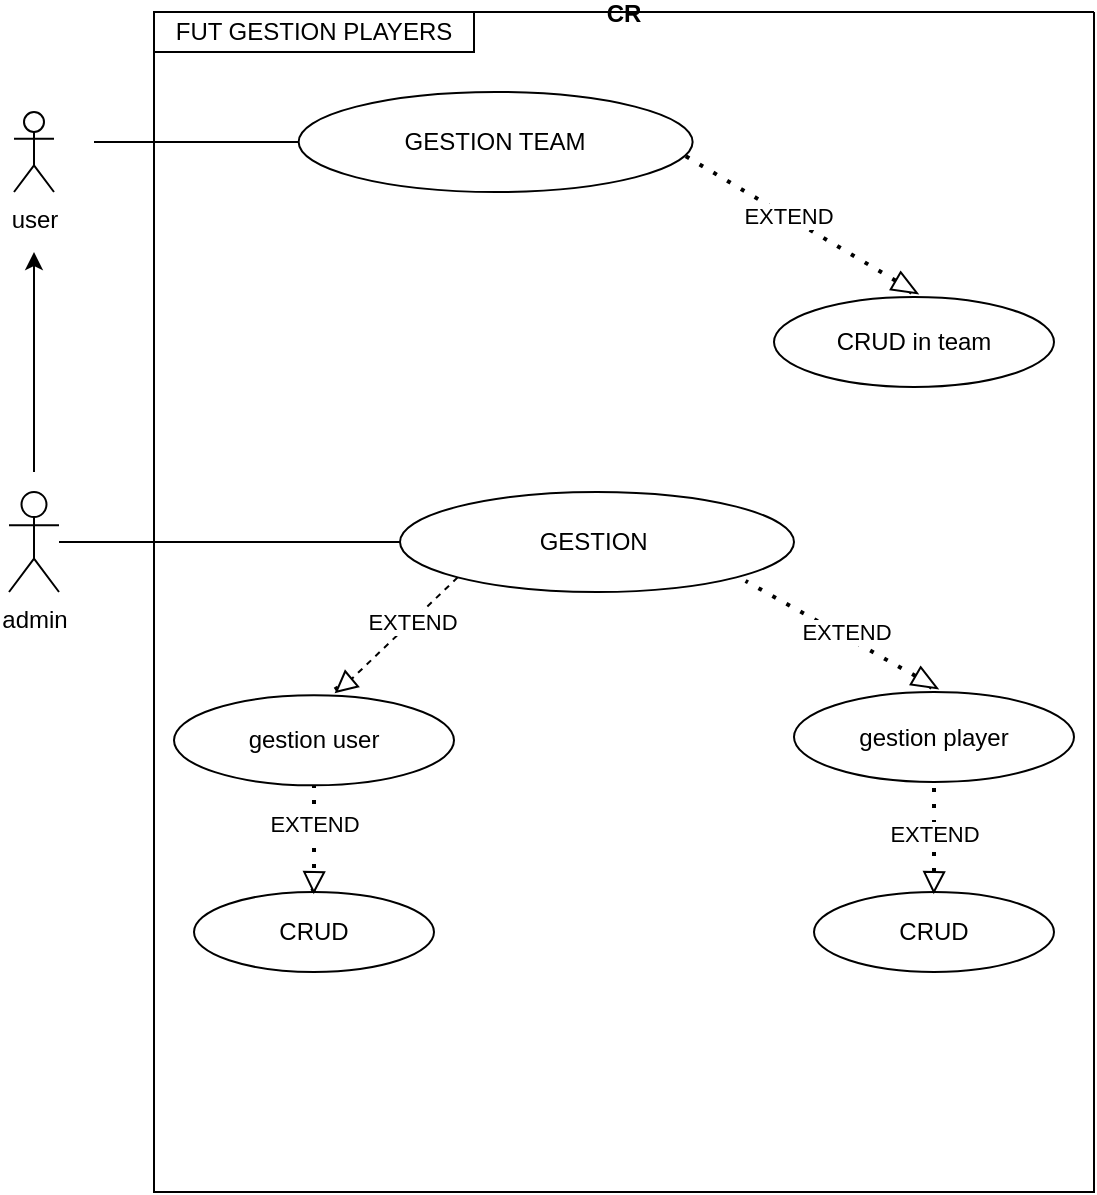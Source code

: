 <mxfile version="25.0.3">
  <diagram name="Page-1" id="CGlP-f6B_9gmlbb8LPZK">
    <mxGraphModel dx="2954" dy="1274" grid="1" gridSize="10" guides="1" tooltips="1" connect="1" arrows="1" fold="1" page="1" pageScale="1" pageWidth="827" pageHeight="1169" math="0" shadow="0">
      <root>
        <mxCell id="0" />
        <mxCell id="1" parent="0" />
        <mxCell id="irelFA9TDMdwVbNkFKTp-3" value="CR" style="swimlane;startSize=0;" vertex="1" parent="1">
          <mxGeometry x="190" y="90" width="470" height="590" as="geometry" />
        </mxCell>
        <mxCell id="irelFA9TDMdwVbNkFKTp-6" value="GESTION TEAM" style="ellipse;whiteSpace=wrap;html=1;" vertex="1" parent="irelFA9TDMdwVbNkFKTp-3">
          <mxGeometry x="72.32" y="40" width="197" height="50" as="geometry" />
        </mxCell>
        <mxCell id="irelFA9TDMdwVbNkFKTp-12" value="CRUD in team" style="ellipse;whiteSpace=wrap;html=1;" vertex="1" parent="irelFA9TDMdwVbNkFKTp-3">
          <mxGeometry x="310" y="142.5" width="140" height="45" as="geometry" />
        </mxCell>
        <mxCell id="irelFA9TDMdwVbNkFKTp-18" value="" style="endArrow=none;dashed=1;html=1;dashPattern=1 3;strokeWidth=2;rounded=0;entryX=0.982;entryY=0.641;entryDx=0;entryDy=0;entryPerimeter=0;" edge="1" parent="irelFA9TDMdwVbNkFKTp-3" source="irelFA9TDMdwVbNkFKTp-20" target="irelFA9TDMdwVbNkFKTp-6">
          <mxGeometry width="50" height="50" relative="1" as="geometry">
            <mxPoint x="370" y="130" as="sourcePoint" />
            <mxPoint x="107.32" y="85" as="targetPoint" />
          </mxGeometry>
        </mxCell>
        <mxCell id="irelFA9TDMdwVbNkFKTp-48" value="EXTEND" style="edgeLabel;html=1;align=center;verticalAlign=middle;resizable=0;points=[];" vertex="1" connectable="0" parent="irelFA9TDMdwVbNkFKTp-18">
          <mxGeometry x="0.022" y="-1" relative="1" as="geometry">
            <mxPoint x="-1" as="offset" />
          </mxGeometry>
        </mxCell>
        <mxCell id="irelFA9TDMdwVbNkFKTp-26" value="" style="endArrow=none;dashed=1;html=1;dashPattern=1 3;strokeWidth=2;rounded=0;entryX=0.982;entryY=0.641;entryDx=0;entryDy=0;entryPerimeter=0;exitX=0;exitY=0.5;exitDx=0;exitDy=0;" edge="1" parent="irelFA9TDMdwVbNkFKTp-3" source="irelFA9TDMdwVbNkFKTp-20" target="irelFA9TDMdwVbNkFKTp-20">
          <mxGeometry width="50" height="50" relative="1" as="geometry">
            <mxPoint x="560" y="220" as="sourcePoint" />
            <mxPoint x="456" y="162" as="targetPoint" />
          </mxGeometry>
        </mxCell>
        <mxCell id="irelFA9TDMdwVbNkFKTp-20" value="" style="triangle;whiteSpace=wrap;html=1;rotation=30;" vertex="1" parent="irelFA9TDMdwVbNkFKTp-3">
          <mxGeometry x="370" y="132.5" width="12.32" height="10" as="geometry" />
        </mxCell>
        <mxCell id="irelFA9TDMdwVbNkFKTp-27" value="GESTION&amp;nbsp;" style="ellipse;whiteSpace=wrap;html=1;" vertex="1" parent="irelFA9TDMdwVbNkFKTp-3">
          <mxGeometry x="123" y="240" width="197" height="50" as="geometry" />
        </mxCell>
        <mxCell id="irelFA9TDMdwVbNkFKTp-28" value="gestion player" style="ellipse;whiteSpace=wrap;html=1;" vertex="1" parent="irelFA9TDMdwVbNkFKTp-3">
          <mxGeometry x="320.0" y="340" width="140" height="45" as="geometry" />
        </mxCell>
        <mxCell id="irelFA9TDMdwVbNkFKTp-29" value="" style="endArrow=none;dashed=1;html=1;dashPattern=1 3;strokeWidth=2;rounded=0;entryX=0.877;entryY=0.889;entryDx=0;entryDy=0;entryPerimeter=0;" edge="1" source="irelFA9TDMdwVbNkFKTp-31" target="irelFA9TDMdwVbNkFKTp-27" parent="irelFA9TDMdwVbNkFKTp-3">
          <mxGeometry width="50" height="50" relative="1" as="geometry">
            <mxPoint x="333.84" y="332.5" as="sourcePoint" />
            <mxPoint x="71.16" y="287.5" as="targetPoint" />
          </mxGeometry>
        </mxCell>
        <mxCell id="irelFA9TDMdwVbNkFKTp-45" value="EXTEND" style="edgeLabel;html=1;align=center;verticalAlign=middle;resizable=0;points=[];" vertex="1" connectable="0" parent="irelFA9TDMdwVbNkFKTp-29">
          <mxGeometry x="-0.173" y="-3" relative="1" as="geometry">
            <mxPoint x="-1" as="offset" />
          </mxGeometry>
        </mxCell>
        <mxCell id="irelFA9TDMdwVbNkFKTp-30" value="" style="endArrow=none;dashed=1;html=1;dashPattern=1 3;strokeWidth=2;rounded=0;entryX=0.982;entryY=0.641;entryDx=0;entryDy=0;entryPerimeter=0;exitX=0;exitY=0.5;exitDx=0;exitDy=0;" edge="1" source="irelFA9TDMdwVbNkFKTp-31" target="irelFA9TDMdwVbNkFKTp-31" parent="irelFA9TDMdwVbNkFKTp-3">
          <mxGeometry width="50" height="50" relative="1" as="geometry">
            <mxPoint x="570" y="417.5" as="sourcePoint" />
            <mxPoint x="466.0" y="359.5" as="targetPoint" />
          </mxGeometry>
        </mxCell>
        <mxCell id="irelFA9TDMdwVbNkFKTp-31" value="" style="triangle;whiteSpace=wrap;html=1;rotation=30;" vertex="1" parent="irelFA9TDMdwVbNkFKTp-3">
          <mxGeometry x="380.0" y="330" width="12.32" height="10" as="geometry" />
        </mxCell>
        <mxCell id="irelFA9TDMdwVbNkFKTp-38" value="gestion user" style="ellipse;whiteSpace=wrap;html=1;" vertex="1" parent="irelFA9TDMdwVbNkFKTp-3">
          <mxGeometry x="10.0" y="341.67" width="140" height="45" as="geometry" />
        </mxCell>
        <mxCell id="irelFA9TDMdwVbNkFKTp-39" value="" style="endArrow=none;dashed=1;html=1;dashPattern=1 3;strokeWidth=2;rounded=0;entryX=0.982;entryY=0.641;entryDx=0;entryDy=0;entryPerimeter=0;exitX=0;exitY=0.5;exitDx=0;exitDy=0;" edge="1" source="irelFA9TDMdwVbNkFKTp-40" target="irelFA9TDMdwVbNkFKTp-40" parent="irelFA9TDMdwVbNkFKTp-3">
          <mxGeometry width="50" height="50" relative="1" as="geometry">
            <mxPoint x="404" y="417.5" as="sourcePoint" />
            <mxPoint x="300.0" y="359.5" as="targetPoint" />
          </mxGeometry>
        </mxCell>
        <mxCell id="irelFA9TDMdwVbNkFKTp-40" value="" style="triangle;whiteSpace=wrap;html=1;rotation=-220;" vertex="1" parent="irelFA9TDMdwVbNkFKTp-3">
          <mxGeometry x="90" y="331.67" width="10" height="10" as="geometry" />
        </mxCell>
        <mxCell id="irelFA9TDMdwVbNkFKTp-42" value="" style="endArrow=none;dashed=1;html=1;rounded=0;exitX=0;exitY=1;exitDx=0;exitDy=0;entryX=0;entryY=0.5;entryDx=0;entryDy=0;" edge="1" parent="irelFA9TDMdwVbNkFKTp-3" source="irelFA9TDMdwVbNkFKTp-27" target="irelFA9TDMdwVbNkFKTp-40">
          <mxGeometry width="50" height="50" relative="1" as="geometry">
            <mxPoint x="640" y="280" as="sourcePoint" />
            <mxPoint x="210" y="330" as="targetPoint" />
          </mxGeometry>
        </mxCell>
        <mxCell id="irelFA9TDMdwVbNkFKTp-46" value="EXTEND" style="edgeLabel;html=1;align=center;verticalAlign=middle;resizable=0;points=[];" vertex="1" connectable="0" parent="irelFA9TDMdwVbNkFKTp-42">
          <mxGeometry x="-0.119" relative="1" as="geometry">
            <mxPoint as="offset" />
          </mxGeometry>
        </mxCell>
        <mxCell id="irelFA9TDMdwVbNkFKTp-50" value="CRUD" style="ellipse;whiteSpace=wrap;html=1;" vertex="1" parent="irelFA9TDMdwVbNkFKTp-3">
          <mxGeometry x="330" y="440" width="120" height="40" as="geometry" />
        </mxCell>
        <mxCell id="irelFA9TDMdwVbNkFKTp-52" value="CRUD" style="ellipse;whiteSpace=wrap;html=1;" vertex="1" parent="irelFA9TDMdwVbNkFKTp-3">
          <mxGeometry x="20" y="440" width="120" height="40" as="geometry" />
        </mxCell>
        <mxCell id="irelFA9TDMdwVbNkFKTp-53" value="" style="endArrow=none;dashed=1;html=1;dashPattern=1 3;strokeWidth=2;rounded=0;entryX=0.5;entryY=1;entryDx=0;entryDy=0;" edge="1" parent="irelFA9TDMdwVbNkFKTp-3" target="irelFA9TDMdwVbNkFKTp-38">
          <mxGeometry width="50" height="50" relative="1" as="geometry">
            <mxPoint x="80" y="428" as="sourcePoint" />
            <mxPoint x="90" y="390" as="targetPoint" />
          </mxGeometry>
        </mxCell>
        <mxCell id="irelFA9TDMdwVbNkFKTp-62" value="EXTEND" style="edgeLabel;html=1;align=center;verticalAlign=middle;resizable=0;points=[];" vertex="1" connectable="0" parent="irelFA9TDMdwVbNkFKTp-53">
          <mxGeometry x="0.075" relative="1" as="geometry">
            <mxPoint as="offset" />
          </mxGeometry>
        </mxCell>
        <mxCell id="irelFA9TDMdwVbNkFKTp-56" value="" style="endArrow=none;dashed=1;html=1;dashPattern=1 3;strokeWidth=2;rounded=0;entryX=0.5;entryY=1;entryDx=0;entryDy=0;" edge="1" parent="irelFA9TDMdwVbNkFKTp-3" source="irelFA9TDMdwVbNkFKTp-57" target="irelFA9TDMdwVbNkFKTp-28">
          <mxGeometry width="50" height="50" relative="1" as="geometry">
            <mxPoint x="390" y="430" as="sourcePoint" />
            <mxPoint x="350" y="330" as="targetPoint" />
          </mxGeometry>
        </mxCell>
        <mxCell id="irelFA9TDMdwVbNkFKTp-63" value="EXTEND" style="edgeLabel;html=1;align=center;verticalAlign=middle;resizable=0;points=[];" vertex="1" connectable="0" parent="irelFA9TDMdwVbNkFKTp-56">
          <mxGeometry x="-0.152" relative="1" as="geometry">
            <mxPoint as="offset" />
          </mxGeometry>
        </mxCell>
        <mxCell id="irelFA9TDMdwVbNkFKTp-57" value="" style="triangle;whiteSpace=wrap;html=1;rotation=91;" vertex="1" parent="irelFA9TDMdwVbNkFKTp-3">
          <mxGeometry x="385" y="430" width="10" height="10" as="geometry" />
        </mxCell>
        <mxCell id="irelFA9TDMdwVbNkFKTp-60" value="" style="endArrow=none;dashed=1;html=1;dashPattern=1 3;strokeWidth=2;rounded=0;entryX=0.5;entryY=1;entryDx=0;entryDy=0;exitX=0.5;exitY=0;exitDx=0;exitDy=0;" edge="1" parent="irelFA9TDMdwVbNkFKTp-3" source="irelFA9TDMdwVbNkFKTp-52" target="irelFA9TDMdwVbNkFKTp-59">
          <mxGeometry width="50" height="50" relative="1" as="geometry">
            <mxPoint x="270" y="530" as="sourcePoint" />
            <mxPoint x="270" y="477" as="targetPoint" />
          </mxGeometry>
        </mxCell>
        <mxCell id="irelFA9TDMdwVbNkFKTp-59" value="" style="triangle;whiteSpace=wrap;html=1;rotation=91;" vertex="1" parent="irelFA9TDMdwVbNkFKTp-3">
          <mxGeometry x="75" y="430" width="10" height="10" as="geometry" />
        </mxCell>
        <mxCell id="irelFA9TDMdwVbNkFKTp-65" value="FUT GESTION PLAYERS" style="rounded=0;whiteSpace=wrap;html=1;" vertex="1" parent="irelFA9TDMdwVbNkFKTp-3">
          <mxGeometry width="160" height="20" as="geometry" />
        </mxCell>
        <mxCell id="irelFA9TDMdwVbNkFKTp-4" value="user" style="shape=umlActor;verticalLabelPosition=bottom;verticalAlign=top;html=1;outlineConnect=0;" vertex="1" parent="1">
          <mxGeometry x="120" y="140" width="20" height="40" as="geometry" />
        </mxCell>
        <mxCell id="irelFA9TDMdwVbNkFKTp-5" value="admin" style="shape=umlActor;verticalLabelPosition=bottom;verticalAlign=top;html=1;outlineConnect=0;" vertex="1" parent="1">
          <mxGeometry x="117.5" y="330" width="25" height="50" as="geometry" />
        </mxCell>
        <mxCell id="irelFA9TDMdwVbNkFKTp-7" value="" style="endArrow=classic;html=1;rounded=0;" edge="1" parent="1">
          <mxGeometry width="50" height="50" relative="1" as="geometry">
            <mxPoint x="130" y="320" as="sourcePoint" />
            <mxPoint x="130" y="210" as="targetPoint" />
          </mxGeometry>
        </mxCell>
        <mxCell id="irelFA9TDMdwVbNkFKTp-49" value="" style="endArrow=none;html=1;rounded=0;entryX=0;entryY=0.5;entryDx=0;entryDy=0;" edge="1" parent="1" target="irelFA9TDMdwVbNkFKTp-6">
          <mxGeometry width="50" height="50" relative="1" as="geometry">
            <mxPoint x="160" y="155" as="sourcePoint" />
            <mxPoint x="230" y="140" as="targetPoint" />
          </mxGeometry>
        </mxCell>
        <mxCell id="irelFA9TDMdwVbNkFKTp-64" value="" style="endArrow=none;html=1;rounded=0;entryX=0;entryY=0.5;entryDx=0;entryDy=0;" edge="1" parent="1" source="irelFA9TDMdwVbNkFKTp-5" target="irelFA9TDMdwVbNkFKTp-27">
          <mxGeometry width="50" height="50" relative="1" as="geometry">
            <mxPoint x="240" y="370" as="sourcePoint" />
            <mxPoint x="290" y="320" as="targetPoint" />
          </mxGeometry>
        </mxCell>
      </root>
    </mxGraphModel>
  </diagram>
</mxfile>
